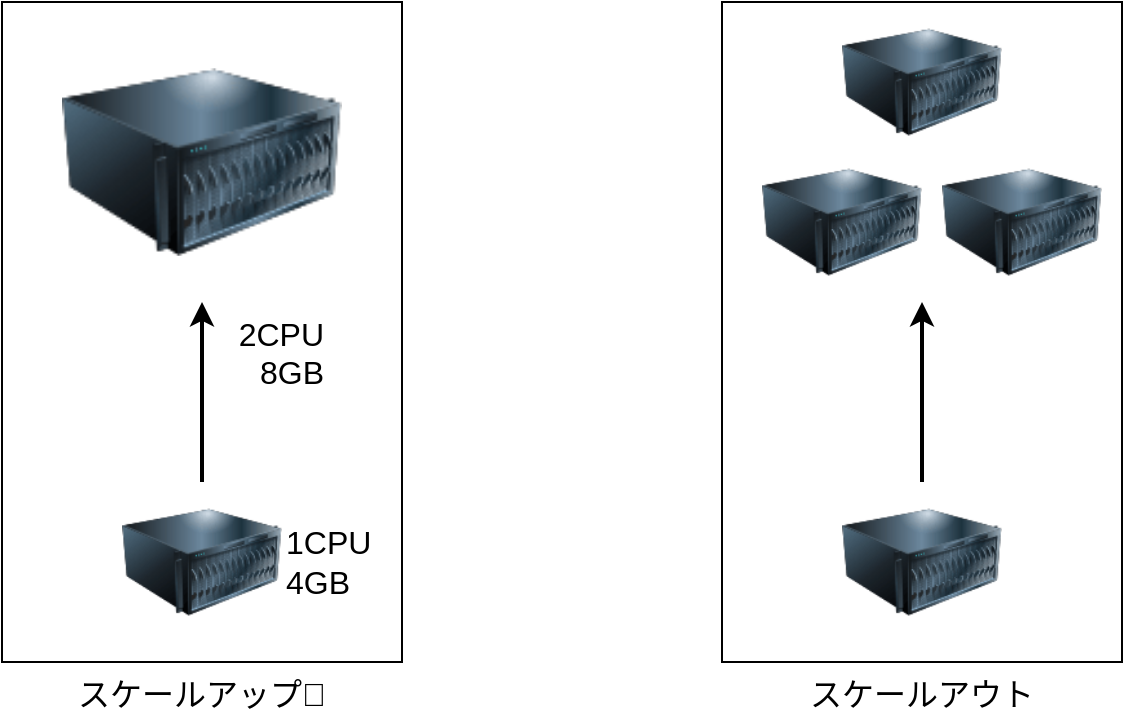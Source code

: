 <mxfile version="20.3.0" type="device" pages="2"><diagram id="yl5NWRx075zMnH3I5CE9" name="Scale in/out"><mxGraphModel dx="1115" dy="934" grid="1" gridSize="10" guides="1" tooltips="1" connect="1" arrows="1" fold="1" page="1" pageScale="1" pageWidth="827" pageHeight="1169" math="0" shadow="0"><root><mxCell id="0"/><mxCell id="1" parent="0"/><mxCell id="-oXKPxi24S2IB1R0w-sb-8" value="スケールアップ💪" style="rounded=0;whiteSpace=wrap;html=1;fontSize=16;verticalAlign=top;labelPosition=center;verticalLabelPosition=bottom;align=center;" parent="1" vertex="1"><mxGeometry x="120" y="200" width="200" height="330" as="geometry"/></mxCell><mxCell id="-oXKPxi24S2IB1R0w-sb-7" style="edgeStyle=orthogonalEdgeStyle;rounded=0;orthogonalLoop=1;jettySize=auto;html=1;strokeWidth=2;" parent="1" source="-oXKPxi24S2IB1R0w-sb-1" target="-oXKPxi24S2IB1R0w-sb-2" edge="1"><mxGeometry relative="1" as="geometry"/></mxCell><mxCell id="-oXKPxi24S2IB1R0w-sb-1" value="1CPU&lt;br style=&quot;font-size: 16px;&quot;&gt;4GB" style="image;html=1;image=img/lib/clip_art/computers/Server_128x128.png;align=left;fontSize=16;labelPosition=right;verticalLabelPosition=middle;verticalAlign=middle;" parent="1" vertex="1"><mxGeometry x="180" y="440" width="80" height="80" as="geometry"/></mxCell><mxCell id="-oXKPxi24S2IB1R0w-sb-2" value="2CPU&lt;br style=&quot;font-size: 16px;&quot;&gt;8GB" style="image;html=1;image=img/lib/clip_art/computers/Server_128x128.png;align=right;spacingRight=8;fontSize=16;" parent="1" vertex="1"><mxGeometry x="150" y="210" width="140" height="140" as="geometry"/></mxCell><mxCell id="-oXKPxi24S2IB1R0w-sb-9" value="スケールアウト" style="rounded=0;whiteSpace=wrap;html=1;fontSize=16;verticalAlign=top;labelPosition=center;verticalLabelPosition=bottom;align=center;" parent="1" vertex="1"><mxGeometry x="480" y="200" width="200" height="330" as="geometry"/></mxCell><mxCell id="-oXKPxi24S2IB1R0w-sb-10" style="edgeStyle=orthogonalEdgeStyle;rounded=0;orthogonalLoop=1;jettySize=auto;html=1;strokeWidth=2;" parent="1" source="-oXKPxi24S2IB1R0w-sb-11" edge="1"><mxGeometry relative="1" as="geometry"><mxPoint x="580" y="350" as="targetPoint"/></mxGeometry></mxCell><mxCell id="-oXKPxi24S2IB1R0w-sb-11" value="" style="image;html=1;image=img/lib/clip_art/computers/Server_128x128.png;align=center;fontSize=16;" parent="1" vertex="1"><mxGeometry x="540" y="440" width="80" height="80" as="geometry"/></mxCell><mxCell id="-oXKPxi24S2IB1R0w-sb-14" value="" style="image;html=1;image=img/lib/clip_art/computers/Server_128x128.png;align=center;fontSize=16;" parent="1" vertex="1"><mxGeometry x="500" y="270" width="80" height="80" as="geometry"/></mxCell><mxCell id="-oXKPxi24S2IB1R0w-sb-15" value="" style="image;html=1;image=img/lib/clip_art/computers/Server_128x128.png;align=center;fontSize=16;" parent="1" vertex="1"><mxGeometry x="590" y="270" width="80" height="80" as="geometry"/></mxCell><mxCell id="-oXKPxi24S2IB1R0w-sb-16" value="" style="image;html=1;image=img/lib/clip_art/computers/Server_128x128.png;align=center;fontSize=16;" parent="1" vertex="1"><mxGeometry x="540" y="200" width="80" height="80" as="geometry"/></mxCell></root></mxGraphModel></diagram><diagram id="ubX9TFJaganSQOvKbECt" name="multiple env"><mxGraphModel dx="834" dy="898" grid="1" gridSize="10" guides="1" tooltips="1" connect="1" arrows="1" fold="1" page="1" pageScale="1" pageWidth="827" pageHeight="1169" math="0" shadow="0"><root><mxCell id="0"/><mxCell id="1" parent="0"/><mxCell id="eKb9A2vB_AXfitxeQiBS-132" value="" style="rounded=0;whiteSpace=wrap;html=1;" vertex="1" parent="1"><mxGeometry x="60" y="60" width="420" height="200" as="geometry"/></mxCell><mxCell id="eKb9A2vB_AXfitxeQiBS-116" value="開発 / 検証用" style="points=[[0,0],[0.25,0],[0.5,0],[0.75,0],[1,0],[1,0.25],[1,0.5],[1,0.75],[1,1],[0.75,1],[0.5,1],[0.25,1],[0,1],[0,0.75],[0,0.5],[0,0.25]];outlineConnect=0;gradientColor=none;html=1;whiteSpace=wrap;fontSize=12;fontStyle=0;container=1;pointerEvents=0;collapsible=0;recursiveResize=0;shape=mxgraph.aws4.group;grIcon=mxgraph.aws4.group_aws_cloud_alt;strokeColor=#232F3E;fillColor=none;verticalAlign=top;align=left;spacingLeft=30;fontColor=#232F3E;dashed=0;" vertex="1" parent="1"><mxGeometry x="80" y="80" width="180" height="160" as="geometry"/></mxCell><mxCell id="eKb9A2vB_AXfitxeQiBS-119" value="VPC" style="points=[[0,0],[0.25,0],[0.5,0],[0.75,0],[1,0],[1,0.25],[1,0.5],[1,0.75],[1,1],[0.75,1],[0.5,1],[0.25,1],[0,1],[0,0.75],[0,0.5],[0,0.25]];outlineConnect=0;gradientColor=none;html=1;whiteSpace=wrap;fontSize=12;fontStyle=0;container=1;pointerEvents=0;collapsible=0;recursiveResize=0;shape=mxgraph.aws4.group;grIcon=mxgraph.aws4.group_vpc;strokeColor=#248814;fillColor=none;verticalAlign=top;align=left;spacingLeft=30;fontColor=#AAB7B8;dashed=0;" vertex="1" parent="eKb9A2vB_AXfitxeQiBS-116"><mxGeometry x="20" y="40" width="140" height="100" as="geometry"/></mxCell><mxCell id="eKb9A2vB_AXfitxeQiBS-130" value="本番用" style="points=[[0,0],[0.25,0],[0.5,0],[0.75,0],[1,0],[1,0.25],[1,0.5],[1,0.75],[1,1],[0.75,1],[0.5,1],[0.25,1],[0,1],[0,0.75],[0,0.5],[0,0.25]];outlineConnect=0;gradientColor=none;html=1;whiteSpace=wrap;fontSize=12;fontStyle=0;container=1;pointerEvents=0;collapsible=0;recursiveResize=0;shape=mxgraph.aws4.group;grIcon=mxgraph.aws4.group_aws_cloud_alt;strokeColor=#232F3E;fillColor=none;verticalAlign=top;align=left;spacingLeft=30;fontColor=#232F3E;dashed=0;" vertex="1" parent="1"><mxGeometry x="280" y="80" width="180" height="160" as="geometry"/></mxCell><mxCell id="eKb9A2vB_AXfitxeQiBS-131" value="VPC" style="points=[[0,0],[0.25,0],[0.5,0],[0.75,0],[1,0],[1,0.25],[1,0.5],[1,0.75],[1,1],[0.75,1],[0.5,1],[0.25,1],[0,1],[0,0.75],[0,0.5],[0,0.25]];outlineConnect=0;gradientColor=none;html=1;whiteSpace=wrap;fontSize=12;fontStyle=0;container=1;pointerEvents=0;collapsible=0;recursiveResize=0;shape=mxgraph.aws4.group;grIcon=mxgraph.aws4.group_vpc;strokeColor=#248814;fillColor=none;verticalAlign=top;align=left;spacingLeft=30;fontColor=#AAB7B8;dashed=0;" vertex="1" parent="eKb9A2vB_AXfitxeQiBS-130"><mxGeometry x="20" y="40" width="140" height="100" as="geometry"/></mxCell></root></mxGraphModel></diagram></mxfile>